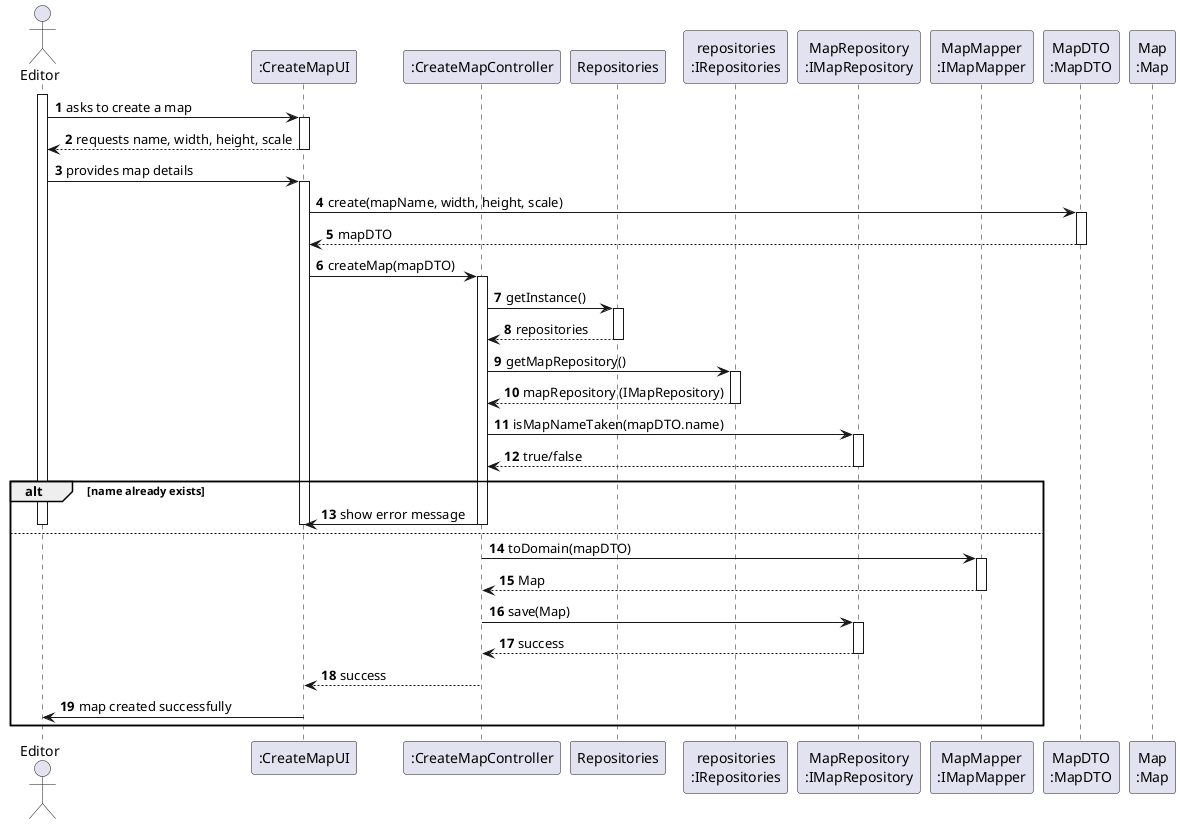 @startuml
skinparam packageStyle rectangle
skinparam shadowing false
autonumber

actor "Editor" as EDITOR
participant ":CreateMapUI" as UI
participant ":CreateMapController" as CTRL
participant "Repositories" as REPOS
participant "repositories\n:IRepositories" as IREPOS
participant "MapRepository\n:IMapRepository" as IMAP_REPO
participant "MapMapper\n:IMapMapper" as MAP_MAPPER
participant "MapDTO\n:MapDTO" as DTO
participant "Map\n:Map" as MAP

activate EDITOR
EDITOR -> UI : asks to create a map
activate UI

UI --> EDITOR : requests name, width, height, scale
deactivate UI

EDITOR -> UI : provides map details
activate UI

UI -> DTO : create(mapName, width, height, scale)
activate DTO
DTO --> UI : mapDTO
deactivate DTO

UI -> CTRL : createMap(mapDTO)
activate CTRL

CTRL -> REPOS : getInstance()
activate REPOS
REPOS --> CTRL : repositories
deactivate REPOS

CTRL -> IREPOS : getMapRepository()
activate IREPOS
IREPOS --> CTRL : mapRepository (IMapRepository)
deactivate IREPOS

CTRL -> IMAP_REPO : isMapNameTaken(mapDTO.name)
activate IMAP_REPO
IMAP_REPO --> CTRL : true/false
deactivate IMAP_REPO

alt name already exists
    CTRL -> UI : show error message
    deactivate CTRL
    deactivate UI
    deactivate EDITOR
else
    CTRL -> MAP_MAPPER : toDomain(mapDTO)
    activate MAP_MAPPER
    MAP_MAPPER --> CTRL : Map
    deactivate MAP_MAPPER

    CTRL -> IMAP_REPO : save(Map)
    activate IMAP_REPO
    IMAP_REPO --> CTRL : success
    deactivate IMAP_REPO

    CTRL --> UI : success
    deactivate CTRL

    UI -> EDITOR : map created successfully
    deactivate UI
    deactivate EDITOR
end
@enduml
